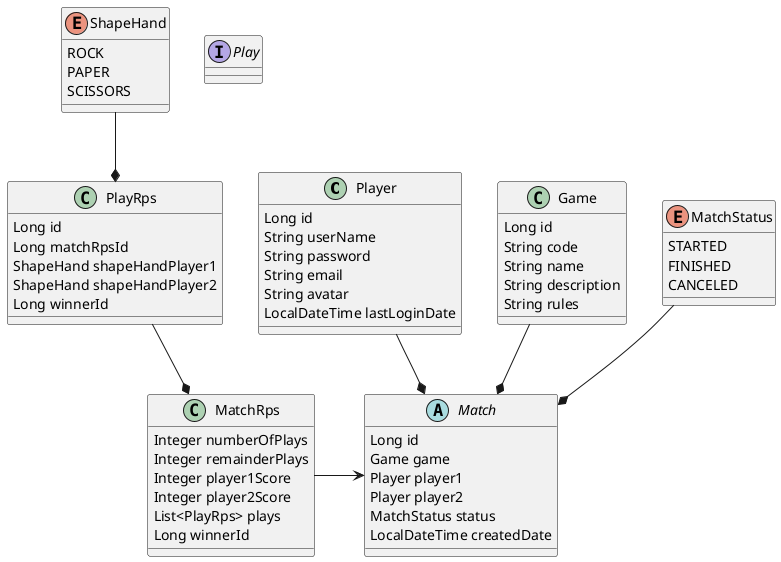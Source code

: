 @startuml
'https://plantuml.com/sequence-diagram

class Player{
    Long id
    String userName
    String password
    String email
    String avatar
    LocalDateTime lastLoginDate
}

class Game{
    Long id
    String code
    String name
    String description
    String rules
}

abstract Match{
    Long id
    Game game
    Player player1
    Player player2
    MatchStatus status
    LocalDateTime createdDate
}

class MatchRps{
    Integer numberOfPlays
    Integer remainderPlays
    Integer player1Score
    Integer player2Score
    List<PlayRps> plays
    Long winnerId
}

interface Play{
}

class PlayRps{
    Long id
    Long matchRpsId
    ShapeHand shapeHandPlayer1
    ShapeHand shapeHandPlayer2
    Long winnerId
}

enum ShapeHand{
    ROCK
    PAPER
    SCISSORS
}

enum MatchStatus{
    STARTED
    FINISHED
    CANCELED
}



MatchStatus --* Match
Game --* Match
Player --* Match
MatchRps -> Match
PlayRps --* MatchRps
ShapeHand --* PlayRps


@enduml